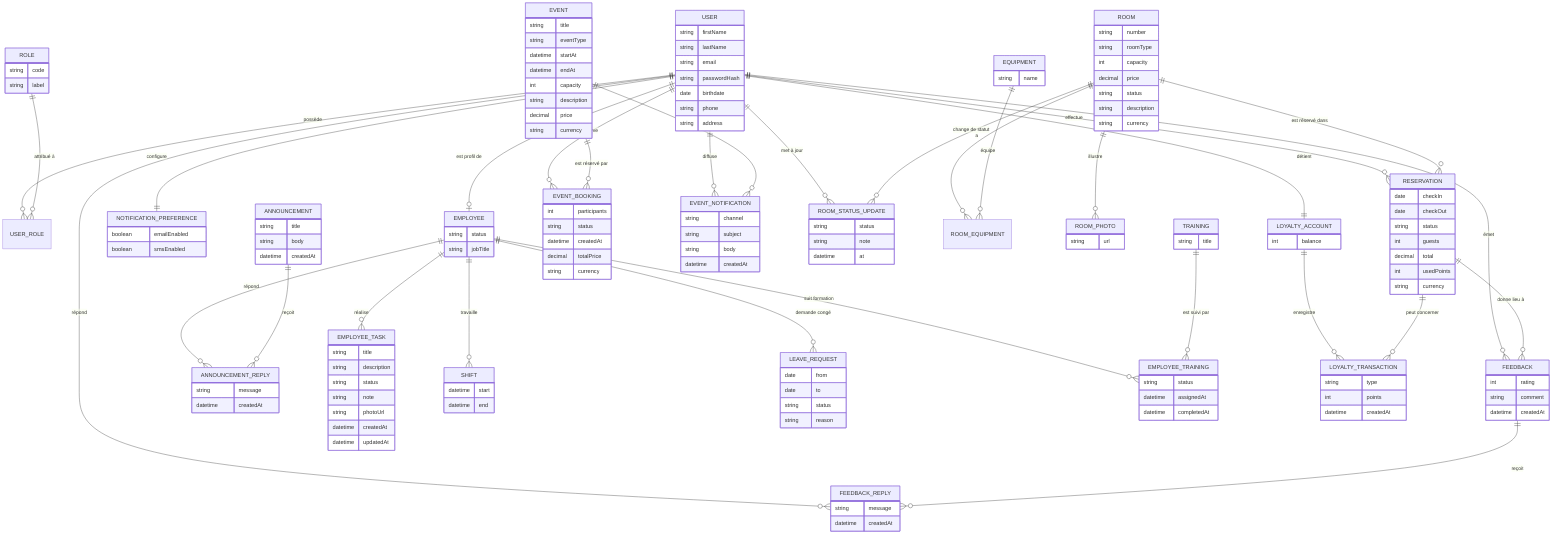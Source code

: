 %% MyBooking — MCD (Modèle Conceptuel de Données)
%% Notation Mermaid ER

erDiagram
  USER ||--o{ USER_ROLE : "possède"
  ROLE ||--o{ USER_ROLE : "attribué à"
  USER ||--o| EMPLOYEE : "est profil de"
  USER ||--|| NOTIFICATION_PREFERENCE : "configure"
  USER ||--o{ RESERVATION : "effectue"
  USER ||--o{ FEEDBACK : "émet"
  USER ||--o{ FEEDBACK_REPLY : "répond"
  USER ||--|| LOYALTY_ACCOUNT : "détient"
  USER ||--o{ EVENT_BOOKING : "réserve"
  EMPLOYEE ||--o{ ANNOUNCEMENT_REPLY : "répond"
  USER ||--o{ EVENT_NOTIFICATION : "diffuse"
  USER ||--o{ ROOM_STATUS_UPDATE : "met à jour"
  EMPLOYEE ||--o{ EMPLOYEE_TASK : "réalise"
  EMPLOYEE ||--o{ SHIFT : "travaille"
  EMPLOYEE ||--o{ LEAVE_REQUEST : "demande congé"
  EMPLOYEE ||--o{ EMPLOYEE_TRAINING : "suit formation"

  ROOM ||--o{ RESERVATION : "est réservé dans"
  ROOM ||--o{ ROOM_EQUIPMENT : "a"
  EQUIPMENT ||--o{ ROOM_EQUIPMENT : "équipe"
  ROOM ||--o{ ROOM_PHOTO : "illustre"
  ROOM ||--o{ ROOM_STATUS_UPDATE : "change de statut"

  RESERVATION ||--o{ FEEDBACK : "donne lieu à"
  FEEDBACK ||--o{ FEEDBACK_REPLY : "reçoit"
  LOYALTY_ACCOUNT ||--o{ LOYALTY_TRANSACTION : "enregistre"
  RESERVATION ||--o{ LOYALTY_TRANSACTION : "peut concerner"

  EVENT ||--o{ EVENT_BOOKING : "est réservé par"
  EVENT ||--o{ EVENT_NOTIFICATION : "notifie"
  ANNOUNCEMENT ||--o{ ANNOUNCEMENT_REPLY : "reçoit"
  TRAINING ||--o{ EMPLOYEE_TRAINING : "est suivi par"

  USER {
    string firstName
    string lastName
    string email
    string passwordHash
    date birthdate
    string phone
    string address
  }

  ROLE {
    string code
    string label
  }

  USER_ROLE {
  }

  NOTIFICATION_PREFERENCE {
    boolean emailEnabled
    boolean smsEnabled
  }

  EMPLOYEE {
    string status
    string jobTitle
  }

  ROOM {
    string number
    string roomType
    int capacity
    decimal price
    string status
    string description
    string currency
  }

  EQUIPMENT {
    string name
  }

  ROOM_EQUIPMENT {
  }

  ROOM_PHOTO {
    string url
  }

  ROOM_STATUS_UPDATE {
    string status
    string note
    datetime at
  }

  RESERVATION {
    date checkIn
    date checkOut
    string status
    int guests
    decimal total
    int usedPoints
    string currency
  }

  FEEDBACK {
    int rating
    string comment
    datetime createdAt
  }

  FEEDBACK_REPLY {
    string message
    datetime createdAt
  }

  LOYALTY_ACCOUNT {
    int balance
  }

  LOYALTY_TRANSACTION {
    string type
    int points
    datetime createdAt
  }

  EVENT {
    string title
    string eventType
    datetime startAt
    datetime endAt
    int capacity
    string description
    decimal price
    string currency
  }

  EVENT_BOOKING {
    int participants
    string status
    datetime createdAt
    decimal totalPrice
    string currency
  }

  ANNOUNCEMENT {
    string title
    string body
    datetime createdAt
  }

  ANNOUNCEMENT_REPLY {
    string message
    datetime createdAt
  }

  EVENT_NOTIFICATION {
    string channel
    string subject
    string body
    datetime createdAt
  }

  EMPLOYEE_TASK {
    string title
    string description
    string status
    string note
    string photoUrl
    datetime createdAt
    datetime updatedAt
  }

  SHIFT {
    datetime start
    datetime end
  }

  LEAVE_REQUEST {
    date from
    date to
    string status
    string reason
  }

  TRAINING {
    string title
  }

  EMPLOYEE_TRAINING {
    string status
    datetime assignedAt
    datetime completedAt
  }